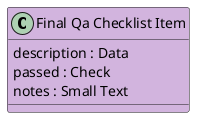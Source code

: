 @startuml
class "Final Qa Checklist Item" #D2B4DE {
  description : Data
  passed : Check
  notes : Small Text
}
@enduml